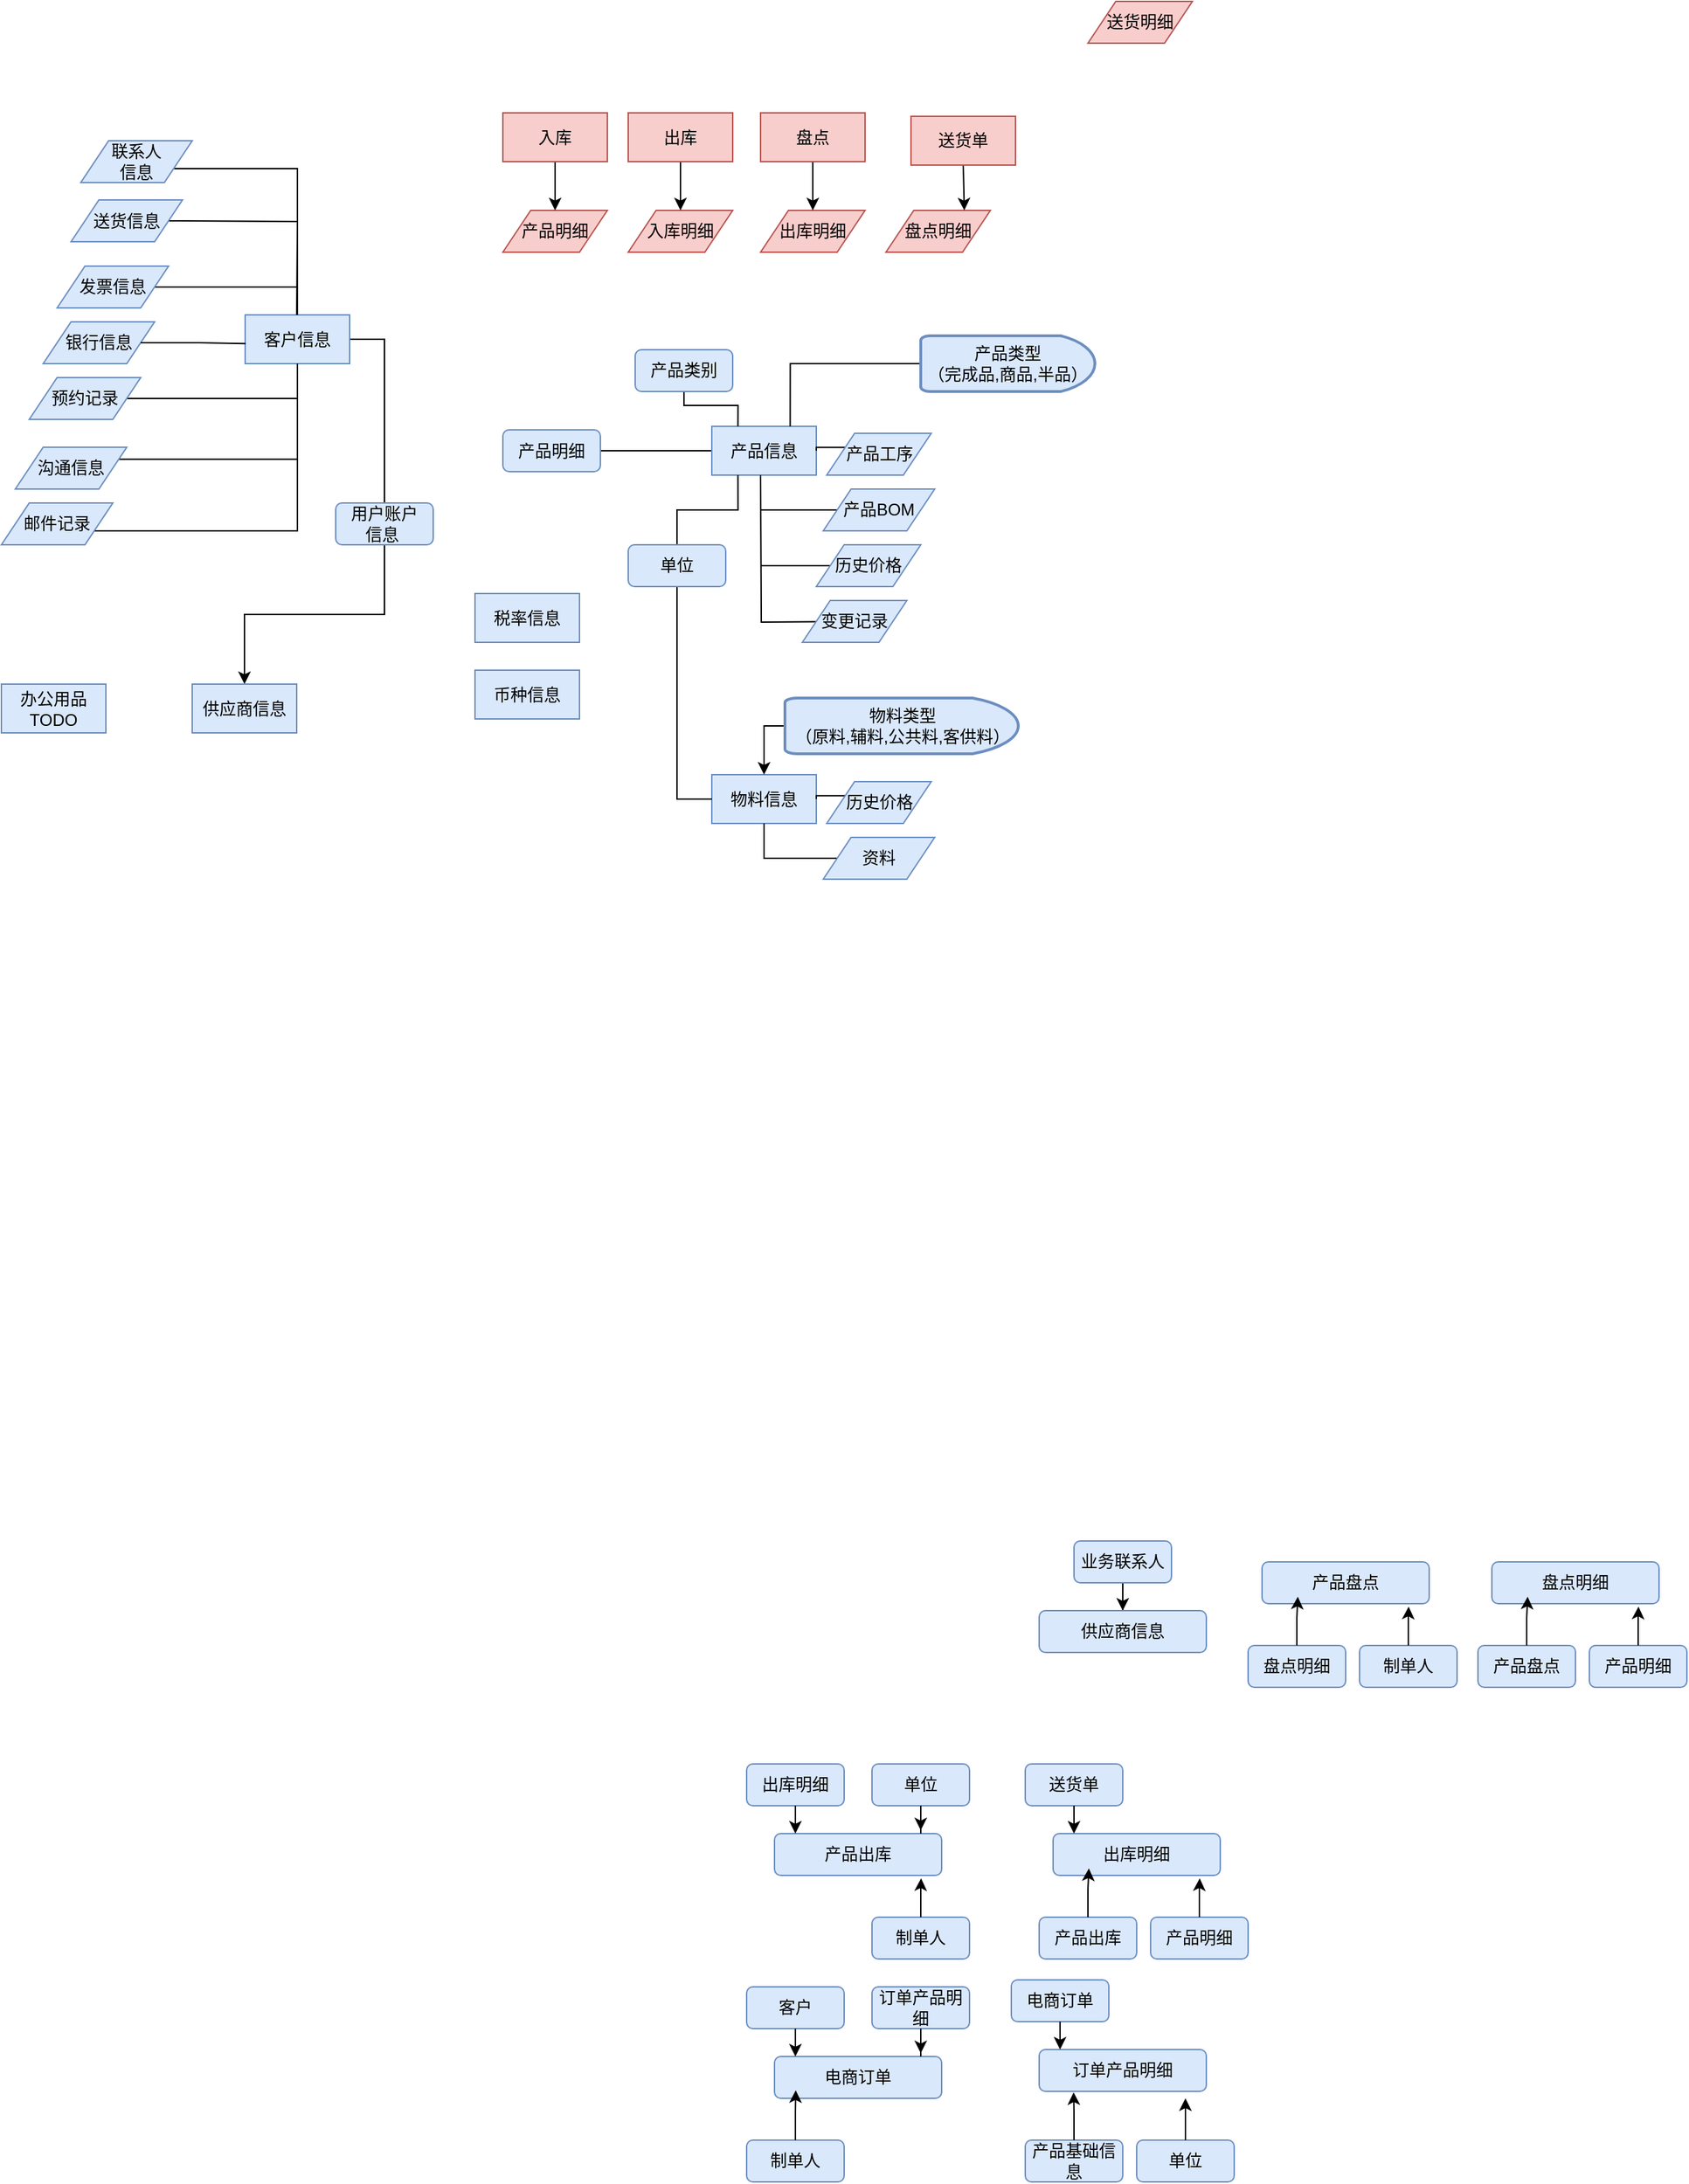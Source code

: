 <mxfile version="24.8.0">
  <diagram name="第 1 页" id="hJlpT_VPzm526xn45Prw">
    <mxGraphModel dx="2261" dy="1949" grid="1" gridSize="10" guides="1" tooltips="1" connect="1" arrows="1" fold="1" page="1" pageScale="1" pageWidth="827" pageHeight="1169" math="0" shadow="0">
      <root>
        <mxCell id="0" />
        <mxCell id="1" parent="0" />
        <mxCell id="0Gb3OSb-nTc6sZBoHr5_-15" style="edgeStyle=orthogonalEdgeStyle;rounded=0;orthogonalLoop=1;jettySize=auto;html=1;entryX=0.5;entryY=0;entryDx=0;entryDy=0;" parent="1" source="0Gb3OSb-nTc6sZBoHr5_-8" target="0Gb3OSb-nTc6sZBoHr5_-12" edge="1">
          <mxGeometry relative="1" as="geometry" />
        </mxCell>
        <mxCell id="0Gb3OSb-nTc6sZBoHr5_-8" value="业务联系人" style="rounded=1;whiteSpace=wrap;html=1;fillColor=#dae8fc;strokeColor=#6c8ebf;" parent="1" vertex="1">
          <mxGeometry x="230" y="805" width="70" height="30" as="geometry" />
        </mxCell>
        <mxCell id="0Gb3OSb-nTc6sZBoHr5_-12" value="供应商信息" style="rounded=1;whiteSpace=wrap;html=1;fillColor=#dae8fc;strokeColor=#6c8ebf;" parent="1" vertex="1">
          <mxGeometry x="205" y="855" width="120" height="30" as="geometry" />
        </mxCell>
        <mxCell id="0Gb3OSb-nTc6sZBoHr5_-52" value="出库明细" style="rounded=1;whiteSpace=wrap;html=1;fillColor=#dae8fc;strokeColor=#6c8ebf;" parent="1" vertex="1">
          <mxGeometry x="-5" y="965" width="70" height="30" as="geometry" />
        </mxCell>
        <mxCell id="0Gb3OSb-nTc6sZBoHr5_-53" value="单位" style="rounded=1;whiteSpace=wrap;html=1;fillColor=#dae8fc;strokeColor=#6c8ebf;" parent="1" vertex="1">
          <mxGeometry x="85" y="965" width="70" height="30" as="geometry" />
        </mxCell>
        <mxCell id="0Gb3OSb-nTc6sZBoHr5_-54" value="产品出库" style="rounded=1;whiteSpace=wrap;html=1;fillColor=#dae8fc;strokeColor=#6c8ebf;" parent="1" vertex="1">
          <mxGeometry x="15" y="1015" width="120" height="30" as="geometry" />
        </mxCell>
        <mxCell id="0Gb3OSb-nTc6sZBoHr5_-55" style="edgeStyle=orthogonalEdgeStyle;rounded=0;orthogonalLoop=1;jettySize=auto;html=1;entryX=0.13;entryY=-0.006;entryDx=0;entryDy=0;entryPerimeter=0;" parent="1" source="0Gb3OSb-nTc6sZBoHr5_-52" target="0Gb3OSb-nTc6sZBoHr5_-54" edge="1">
          <mxGeometry relative="1" as="geometry" />
        </mxCell>
        <mxCell id="0Gb3OSb-nTc6sZBoHr5_-56" style="edgeStyle=orthogonalEdgeStyle;rounded=0;orthogonalLoop=1;jettySize=auto;html=1;entryX=0.875;entryY=-0.079;entryDx=0;entryDy=0;entryPerimeter=0;" parent="1" source="0Gb3OSb-nTc6sZBoHr5_-53" target="0Gb3OSb-nTc6sZBoHr5_-54" edge="1">
          <mxGeometry relative="1" as="geometry" />
        </mxCell>
        <mxCell id="0Gb3OSb-nTc6sZBoHr5_-57" value="制单人" style="rounded=1;whiteSpace=wrap;html=1;fillColor=#dae8fc;strokeColor=#6c8ebf;" parent="1" vertex="1">
          <mxGeometry x="85" y="1075" width="70" height="30" as="geometry" />
        </mxCell>
        <mxCell id="0Gb3OSb-nTc6sZBoHr5_-58" style="edgeStyle=orthogonalEdgeStyle;rounded=0;orthogonalLoop=1;jettySize=auto;html=1;entryX=0.877;entryY=1.07;entryDx=0;entryDy=0;entryPerimeter=0;" parent="1" source="0Gb3OSb-nTc6sZBoHr5_-57" target="0Gb3OSb-nTc6sZBoHr5_-54" edge="1">
          <mxGeometry relative="1" as="geometry" />
        </mxCell>
        <mxCell id="0Gb3OSb-nTc6sZBoHr5_-59" value="送货单" style="rounded=1;whiteSpace=wrap;html=1;fillColor=#dae8fc;strokeColor=#6c8ebf;" parent="1" vertex="1">
          <mxGeometry x="195" y="965" width="70" height="30" as="geometry" />
        </mxCell>
        <mxCell id="0Gb3OSb-nTc6sZBoHr5_-61" value="出库明细" style="rounded=1;whiteSpace=wrap;html=1;fillColor=#dae8fc;strokeColor=#6c8ebf;" parent="1" vertex="1">
          <mxGeometry x="215" y="1015" width="120" height="30" as="geometry" />
        </mxCell>
        <mxCell id="0Gb3OSb-nTc6sZBoHr5_-62" style="edgeStyle=orthogonalEdgeStyle;rounded=0;orthogonalLoop=1;jettySize=auto;html=1;entryX=0.13;entryY=-0.006;entryDx=0;entryDy=0;entryPerimeter=0;" parent="1" source="0Gb3OSb-nTc6sZBoHr5_-59" target="0Gb3OSb-nTc6sZBoHr5_-61" edge="1">
          <mxGeometry relative="1" as="geometry" />
        </mxCell>
        <mxCell id="0Gb3OSb-nTc6sZBoHr5_-64" value="产品明细" style="rounded=1;whiteSpace=wrap;html=1;fillColor=#dae8fc;strokeColor=#6c8ebf;" parent="1" vertex="1">
          <mxGeometry x="285" y="1075" width="70" height="30" as="geometry" />
        </mxCell>
        <mxCell id="0Gb3OSb-nTc6sZBoHr5_-65" style="edgeStyle=orthogonalEdgeStyle;rounded=0;orthogonalLoop=1;jettySize=auto;html=1;entryX=0.877;entryY=1.07;entryDx=0;entryDy=0;entryPerimeter=0;" parent="1" source="0Gb3OSb-nTc6sZBoHr5_-64" target="0Gb3OSb-nTc6sZBoHr5_-61" edge="1">
          <mxGeometry relative="1" as="geometry" />
        </mxCell>
        <mxCell id="0Gb3OSb-nTc6sZBoHr5_-66" value="产品出库" style="rounded=1;whiteSpace=wrap;html=1;fillColor=#dae8fc;strokeColor=#6c8ebf;" parent="1" vertex="1">
          <mxGeometry x="205" y="1075" width="70" height="30" as="geometry" />
        </mxCell>
        <mxCell id="0Gb3OSb-nTc6sZBoHr5_-67" style="edgeStyle=orthogonalEdgeStyle;rounded=0;orthogonalLoop=1;jettySize=auto;html=1;entryX=0.214;entryY=0.833;entryDx=0;entryDy=0;entryPerimeter=0;" parent="1" source="0Gb3OSb-nTc6sZBoHr5_-66" target="0Gb3OSb-nTc6sZBoHr5_-61" edge="1">
          <mxGeometry relative="1" as="geometry" />
        </mxCell>
        <mxCell id="0Gb3OSb-nTc6sZBoHr5_-69" value="产品盘点" style="rounded=1;whiteSpace=wrap;html=1;fillColor=#dae8fc;strokeColor=#6c8ebf;" parent="1" vertex="1">
          <mxGeometry x="365" y="820" width="120" height="30" as="geometry" />
        </mxCell>
        <mxCell id="0Gb3OSb-nTc6sZBoHr5_-71" value="制单人" style="rounded=1;whiteSpace=wrap;html=1;fillColor=#dae8fc;strokeColor=#6c8ebf;" parent="1" vertex="1">
          <mxGeometry x="435" y="880" width="70" height="30" as="geometry" />
        </mxCell>
        <mxCell id="0Gb3OSb-nTc6sZBoHr5_-72" style="edgeStyle=orthogonalEdgeStyle;rounded=0;orthogonalLoop=1;jettySize=auto;html=1;entryX=0.877;entryY=1.07;entryDx=0;entryDy=0;entryPerimeter=0;" parent="1" source="0Gb3OSb-nTc6sZBoHr5_-71" target="0Gb3OSb-nTc6sZBoHr5_-69" edge="1">
          <mxGeometry relative="1" as="geometry" />
        </mxCell>
        <mxCell id="0Gb3OSb-nTc6sZBoHr5_-73" value="盘点明细" style="rounded=1;whiteSpace=wrap;html=1;fillColor=#dae8fc;strokeColor=#6c8ebf;" parent="1" vertex="1">
          <mxGeometry x="355" y="880" width="70" height="30" as="geometry" />
        </mxCell>
        <mxCell id="0Gb3OSb-nTc6sZBoHr5_-74" style="edgeStyle=orthogonalEdgeStyle;rounded=0;orthogonalLoop=1;jettySize=auto;html=1;entryX=0.214;entryY=0.833;entryDx=0;entryDy=0;entryPerimeter=0;" parent="1" source="0Gb3OSb-nTc6sZBoHr5_-73" target="0Gb3OSb-nTc6sZBoHr5_-69" edge="1">
          <mxGeometry relative="1" as="geometry" />
        </mxCell>
        <mxCell id="0Gb3OSb-nTc6sZBoHr5_-75" value="盘点明细" style="rounded=1;whiteSpace=wrap;html=1;fillColor=#dae8fc;strokeColor=#6c8ebf;" parent="1" vertex="1">
          <mxGeometry x="530" y="820" width="120" height="30" as="geometry" />
        </mxCell>
        <mxCell id="0Gb3OSb-nTc6sZBoHr5_-76" value="产品明细" style="rounded=1;whiteSpace=wrap;html=1;fillColor=#dae8fc;strokeColor=#6c8ebf;" parent="1" vertex="1">
          <mxGeometry x="600" y="880" width="70" height="30" as="geometry" />
        </mxCell>
        <mxCell id="0Gb3OSb-nTc6sZBoHr5_-77" style="edgeStyle=orthogonalEdgeStyle;rounded=0;orthogonalLoop=1;jettySize=auto;html=1;entryX=0.877;entryY=1.07;entryDx=0;entryDy=0;entryPerimeter=0;" parent="1" source="0Gb3OSb-nTc6sZBoHr5_-76" target="0Gb3OSb-nTc6sZBoHr5_-75" edge="1">
          <mxGeometry relative="1" as="geometry" />
        </mxCell>
        <mxCell id="0Gb3OSb-nTc6sZBoHr5_-78" value="产品盘点" style="rounded=1;whiteSpace=wrap;html=1;fillColor=#dae8fc;strokeColor=#6c8ebf;" parent="1" vertex="1">
          <mxGeometry x="520" y="880" width="70" height="30" as="geometry" />
        </mxCell>
        <mxCell id="0Gb3OSb-nTc6sZBoHr5_-79" style="edgeStyle=orthogonalEdgeStyle;rounded=0;orthogonalLoop=1;jettySize=auto;html=1;entryX=0.214;entryY=0.833;entryDx=0;entryDy=0;entryPerimeter=0;" parent="1" source="0Gb3OSb-nTc6sZBoHr5_-78" target="0Gb3OSb-nTc6sZBoHr5_-75" edge="1">
          <mxGeometry relative="1" as="geometry" />
        </mxCell>
        <mxCell id="1KnYNuUJu4vu3SIquDnn-1" value="客户" style="rounded=1;whiteSpace=wrap;html=1;fillColor=#dae8fc;strokeColor=#6c8ebf;" parent="1" vertex="1">
          <mxGeometry x="-5" y="1125" width="70" height="30" as="geometry" />
        </mxCell>
        <mxCell id="1KnYNuUJu4vu3SIquDnn-2" value="订单产品明细" style="rounded=1;whiteSpace=wrap;html=1;fillColor=#dae8fc;strokeColor=#6c8ebf;" parent="1" vertex="1">
          <mxGeometry x="85" y="1125" width="70" height="30" as="geometry" />
        </mxCell>
        <mxCell id="1KnYNuUJu4vu3SIquDnn-3" value="电商订单" style="rounded=1;whiteSpace=wrap;html=1;fillColor=#dae8fc;strokeColor=#6c8ebf;" parent="1" vertex="1">
          <mxGeometry x="15" y="1175" width="120" height="30" as="geometry" />
        </mxCell>
        <mxCell id="1KnYNuUJu4vu3SIquDnn-4" style="edgeStyle=orthogonalEdgeStyle;rounded=0;orthogonalLoop=1;jettySize=auto;html=1;entryX=0.13;entryY=-0.006;entryDx=0;entryDy=0;entryPerimeter=0;" parent="1" source="1KnYNuUJu4vu3SIquDnn-1" target="1KnYNuUJu4vu3SIquDnn-3" edge="1">
          <mxGeometry relative="1" as="geometry" />
        </mxCell>
        <mxCell id="1KnYNuUJu4vu3SIquDnn-5" style="edgeStyle=orthogonalEdgeStyle;rounded=0;orthogonalLoop=1;jettySize=auto;html=1;entryX=0.875;entryY=-0.079;entryDx=0;entryDy=0;entryPerimeter=0;" parent="1" source="1KnYNuUJu4vu3SIquDnn-2" target="1KnYNuUJu4vu3SIquDnn-3" edge="1">
          <mxGeometry relative="1" as="geometry" />
        </mxCell>
        <mxCell id="1KnYNuUJu4vu3SIquDnn-8" value="制单人" style="rounded=1;whiteSpace=wrap;html=1;fillColor=#dae8fc;strokeColor=#6c8ebf;" parent="1" vertex="1">
          <mxGeometry x="-5" y="1235" width="70" height="30" as="geometry" />
        </mxCell>
        <mxCell id="1KnYNuUJu4vu3SIquDnn-12" style="edgeStyle=orthogonalEdgeStyle;rounded=0;orthogonalLoop=1;jettySize=auto;html=1;entryX=0.127;entryY=0.807;entryDx=0;entryDy=0;entryPerimeter=0;" parent="1" source="1KnYNuUJu4vu3SIquDnn-8" target="1KnYNuUJu4vu3SIquDnn-3" edge="1">
          <mxGeometry relative="1" as="geometry" />
        </mxCell>
        <mxCell id="1KnYNuUJu4vu3SIquDnn-13" value="电商订单" style="rounded=1;whiteSpace=wrap;html=1;fillColor=#dae8fc;strokeColor=#6c8ebf;" parent="1" vertex="1">
          <mxGeometry x="185" y="1120" width="70" height="30" as="geometry" />
        </mxCell>
        <mxCell id="1KnYNuUJu4vu3SIquDnn-14" value="订单产品明细" style="rounded=1;whiteSpace=wrap;html=1;fillColor=#dae8fc;strokeColor=#6c8ebf;" parent="1" vertex="1">
          <mxGeometry x="205" y="1170" width="120" height="30" as="geometry" />
        </mxCell>
        <mxCell id="1KnYNuUJu4vu3SIquDnn-15" style="edgeStyle=orthogonalEdgeStyle;rounded=0;orthogonalLoop=1;jettySize=auto;html=1;entryX=0.13;entryY=-0.006;entryDx=0;entryDy=0;entryPerimeter=0;" parent="1" source="1KnYNuUJu4vu3SIquDnn-13" target="1KnYNuUJu4vu3SIquDnn-14" edge="1">
          <mxGeometry relative="1" as="geometry" />
        </mxCell>
        <mxCell id="1KnYNuUJu4vu3SIquDnn-17" value="产品基础信息" style="rounded=1;whiteSpace=wrap;html=1;fillColor=#dae8fc;strokeColor=#6c8ebf;" parent="1" vertex="1">
          <mxGeometry x="195" y="1235" width="70" height="30" as="geometry" />
        </mxCell>
        <mxCell id="1KnYNuUJu4vu3SIquDnn-19" value="单位" style="rounded=1;whiteSpace=wrap;html=1;fillColor=#dae8fc;strokeColor=#6c8ebf;" parent="1" vertex="1">
          <mxGeometry x="275" y="1235" width="70" height="30" as="geometry" />
        </mxCell>
        <mxCell id="1KnYNuUJu4vu3SIquDnn-22" style="edgeStyle=orthogonalEdgeStyle;rounded=0;orthogonalLoop=1;jettySize=auto;html=1;entryX=0.206;entryY=1.024;entryDx=0;entryDy=0;entryPerimeter=0;" parent="1" source="1KnYNuUJu4vu3SIquDnn-17" target="1KnYNuUJu4vu3SIquDnn-14" edge="1">
          <mxGeometry relative="1" as="geometry" />
        </mxCell>
        <mxCell id="1KnYNuUJu4vu3SIquDnn-23" style="edgeStyle=orthogonalEdgeStyle;rounded=0;orthogonalLoop=1;jettySize=auto;html=1;entryX=0.875;entryY=1.167;entryDx=0;entryDy=0;entryPerimeter=0;" parent="1" source="1KnYNuUJu4vu3SIquDnn-19" target="1KnYNuUJu4vu3SIquDnn-14" edge="1">
          <mxGeometry relative="1" as="geometry" />
        </mxCell>
        <mxCell id="ksWaZwplwS1Qn38nXCbJ-11" style="edgeStyle=orthogonalEdgeStyle;rounded=0;orthogonalLoop=1;jettySize=auto;html=1;exitX=0;exitY=0.5;exitDx=0;exitDy=0;entryX=1;entryY=0.5;entryDx=0;entryDy=0;endArrow=none;endFill=0;" parent="1" source="ZXzAyRTXK-XYp23coG95-2" target="ksWaZwplwS1Qn38nXCbJ-10" edge="1">
          <mxGeometry relative="1" as="geometry" />
        </mxCell>
        <mxCell id="ZXzAyRTXK-XYp23coG95-2" value="产品信息" style="rounded=0;whiteSpace=wrap;html=1;fillColor=#dae8fc;strokeColor=#6c8ebf;" parent="1" vertex="1">
          <mxGeometry x="-30" y="5" width="75" height="35" as="geometry" />
        </mxCell>
        <mxCell id="ZXzAyRTXK-XYp23coG95-93" style="edgeStyle=orthogonalEdgeStyle;rounded=0;orthogonalLoop=1;jettySize=auto;html=1;entryX=0.25;entryY=0;entryDx=0;entryDy=0;endArrow=none;endFill=0;" parent="1" source="ZXzAyRTXK-XYp23coG95-4" target="ZXzAyRTXK-XYp23coG95-2" edge="1">
          <mxGeometry relative="1" as="geometry">
            <Array as="points">
              <mxPoint x="-50" y="-10" />
              <mxPoint x="-11" y="-10" />
            </Array>
          </mxGeometry>
        </mxCell>
        <mxCell id="ZXzAyRTXK-XYp23coG95-4" value="产品类别" style="rounded=1;whiteSpace=wrap;html=1;fillColor=#dae8fc;strokeColor=#6c8ebf;" parent="1" vertex="1">
          <mxGeometry x="-85" y="-50" width="70" height="30" as="geometry" />
        </mxCell>
        <mxCell id="ZXzAyRTXK-XYp23coG95-57" style="edgeStyle=orthogonalEdgeStyle;rounded=0;orthogonalLoop=1;jettySize=auto;html=1;endArrow=none;endFill=0;" parent="1" source="ZXzAyRTXK-XYp23coG95-6" edge="1">
          <mxGeometry relative="1" as="geometry">
            <mxPoint x="5" y="65" as="targetPoint" />
          </mxGeometry>
        </mxCell>
        <mxCell id="ZXzAyRTXK-XYp23coG95-6" value="产品BOM" style="shape=parallelogram;perimeter=parallelogramPerimeter;whiteSpace=wrap;html=1;fixedSize=1;fillColor=#dae8fc;strokeColor=#6c8ebf;" parent="1" vertex="1">
          <mxGeometry x="50" y="50" width="80" height="30" as="geometry" />
        </mxCell>
        <mxCell id="ZXzAyRTXK-XYp23coG95-42" style="edgeStyle=orthogonalEdgeStyle;rounded=0;orthogonalLoop=1;jettySize=auto;html=1;exitX=0;exitY=0.25;exitDx=0;exitDy=0;entryX=1;entryY=0.5;entryDx=0;entryDy=0;endArrow=none;endFill=0;" parent="1" source="ZXzAyRTXK-XYp23coG95-7" target="ZXzAyRTXK-XYp23coG95-2" edge="1">
          <mxGeometry relative="1" as="geometry" />
        </mxCell>
        <mxCell id="ZXzAyRTXK-XYp23coG95-7" value="产品工序" style="shape=parallelogram;perimeter=parallelogramPerimeter;whiteSpace=wrap;html=1;fixedSize=1;fillColor=#dae8fc;strokeColor=#6c8ebf;" parent="1" vertex="1">
          <mxGeometry x="52.5" y="10" width="75" height="30" as="geometry" />
        </mxCell>
        <mxCell id="ZXzAyRTXK-XYp23coG95-55" style="edgeStyle=orthogonalEdgeStyle;rounded=0;orthogonalLoop=1;jettySize=auto;html=1;endArrow=none;endFill=0;" parent="1" edge="1">
          <mxGeometry relative="1" as="geometry">
            <mxPoint x="5" y="40.0" as="targetPoint" />
            <mxPoint x="74.981" y="145.029" as="sourcePoint" />
          </mxGeometry>
        </mxCell>
        <mxCell id="ZXzAyRTXK-XYp23coG95-47" value="变更记录" style="shape=parallelogram;perimeter=parallelogramPerimeter;whiteSpace=wrap;html=1;fixedSize=1;fillColor=#dae8fc;strokeColor=#6c8ebf;" parent="1" vertex="1">
          <mxGeometry x="35" y="130" width="75" height="30" as="geometry" />
        </mxCell>
        <mxCell id="ZXzAyRTXK-XYp23coG95-56" style="edgeStyle=orthogonalEdgeStyle;rounded=0;orthogonalLoop=1;jettySize=auto;html=1;endArrow=none;endFill=0;" parent="1" source="ZXzAyRTXK-XYp23coG95-48" edge="1">
          <mxGeometry relative="1" as="geometry">
            <mxPoint x="5" y="105" as="targetPoint" />
          </mxGeometry>
        </mxCell>
        <mxCell id="ZXzAyRTXK-XYp23coG95-48" value="历史价格" style="shape=parallelogram;perimeter=parallelogramPerimeter;whiteSpace=wrap;html=1;fixedSize=1;fillColor=#dae8fc;strokeColor=#6c8ebf;" parent="1" vertex="1">
          <mxGeometry x="45" y="90" width="75" height="30" as="geometry" />
        </mxCell>
        <mxCell id="ZXzAyRTXK-XYp23coG95-64" value="物料信息" style="rounded=0;whiteSpace=wrap;html=1;fillColor=#dae8fc;strokeColor=#6c8ebf;" parent="1" vertex="1">
          <mxGeometry x="-30" y="255" width="75" height="35" as="geometry" />
        </mxCell>
        <mxCell id="ZXzAyRTXK-XYp23coG95-89" style="edgeStyle=orthogonalEdgeStyle;rounded=0;orthogonalLoop=1;jettySize=auto;html=1;entryX=0.5;entryY=1;entryDx=0;entryDy=0;endArrow=none;endFill=0;" parent="1" source="ZXzAyRTXK-XYp23coG95-69" target="ZXzAyRTXK-XYp23coG95-64" edge="1">
          <mxGeometry relative="1" as="geometry" />
        </mxCell>
        <mxCell id="ZXzAyRTXK-XYp23coG95-69" value="资料" style="shape=parallelogram;perimeter=parallelogramPerimeter;whiteSpace=wrap;html=1;fixedSize=1;fillColor=#dae8fc;strokeColor=#6c8ebf;" parent="1" vertex="1">
          <mxGeometry x="50" y="300" width="80" height="30" as="geometry" />
        </mxCell>
        <mxCell id="ZXzAyRTXK-XYp23coG95-70" style="edgeStyle=orthogonalEdgeStyle;rounded=0;orthogonalLoop=1;jettySize=auto;html=1;exitX=0;exitY=0.25;exitDx=0;exitDy=0;entryX=1;entryY=0.5;entryDx=0;entryDy=0;endArrow=none;endFill=0;" parent="1" source="ZXzAyRTXK-XYp23coG95-71" target="ZXzAyRTXK-XYp23coG95-64" edge="1">
          <mxGeometry relative="1" as="geometry" />
        </mxCell>
        <mxCell id="ZXzAyRTXK-XYp23coG95-71" value="历史价格" style="shape=parallelogram;perimeter=parallelogramPerimeter;whiteSpace=wrap;html=1;fixedSize=1;fillColor=#dae8fc;strokeColor=#6c8ebf;" parent="1" vertex="1">
          <mxGeometry x="52.5" y="260" width="75" height="30" as="geometry" />
        </mxCell>
        <mxCell id="ZXzAyRTXK-XYp23coG95-80" style="edgeStyle=orthogonalEdgeStyle;rounded=0;orthogonalLoop=1;jettySize=auto;html=1;entryX=0;entryY=0.5;entryDx=0;entryDy=0;endArrow=none;endFill=0;" parent="1" source="ZXzAyRTXK-XYp23coG95-79" target="ZXzAyRTXK-XYp23coG95-64" edge="1">
          <mxGeometry relative="1" as="geometry" />
        </mxCell>
        <mxCell id="LOPXOmlwoqtBY_B9te6A-8" style="edgeStyle=orthogonalEdgeStyle;rounded=0;orthogonalLoop=1;jettySize=auto;html=1;exitX=0.5;exitY=0;exitDx=0;exitDy=0;entryX=0.25;entryY=1;entryDx=0;entryDy=0;endArrow=none;endFill=0;" parent="1" source="ZXzAyRTXK-XYp23coG95-79" target="ZXzAyRTXK-XYp23coG95-2" edge="1">
          <mxGeometry relative="1" as="geometry" />
        </mxCell>
        <mxCell id="ZXzAyRTXK-XYp23coG95-79" value="单位" style="rounded=1;whiteSpace=wrap;html=1;fillColor=#dae8fc;strokeColor=#6c8ebf;" parent="1" vertex="1">
          <mxGeometry x="-90" y="90" width="70" height="30" as="geometry" />
        </mxCell>
        <mxCell id="ZXzAyRTXK-XYp23coG95-159" style="edgeStyle=orthogonalEdgeStyle;rounded=0;orthogonalLoop=1;jettySize=auto;html=1;entryX=1;entryY=0.5;entryDx=0;entryDy=0;endArrow=none;endFill=0;" parent="1" source="ZXzAyRTXK-XYp23coG95-95" target="ZXzAyRTXK-XYp23coG95-99" edge="1">
          <mxGeometry relative="1" as="geometry" />
        </mxCell>
        <mxCell id="ksWaZwplwS1Qn38nXCbJ-1" style="edgeStyle=orthogonalEdgeStyle;rounded=0;orthogonalLoop=1;jettySize=auto;html=1;exitX=0.5;exitY=1;exitDx=0;exitDy=0;" parent="1" source="ZXzAyRTXK-XYp23coG95-95" target="ZXzAyRTXK-XYp23coG95-160" edge="1">
          <mxGeometry relative="1" as="geometry" />
        </mxCell>
        <mxCell id="ZXzAyRTXK-XYp23coG95-95" value="用户账户&lt;div&gt;信息&amp;nbsp;&lt;/div&gt;" style="rounded=1;whiteSpace=wrap;html=1;fillColor=#dae8fc;strokeColor=#6c8ebf;" parent="1" vertex="1">
          <mxGeometry x="-300" y="60" width="70" height="30" as="geometry" />
        </mxCell>
        <mxCell id="ZXzAyRTXK-XYp23coG95-96" style="edgeStyle=orthogonalEdgeStyle;rounded=0;orthogonalLoop=1;jettySize=auto;html=1;entryX=0.5;entryY=1;entryDx=0;entryDy=0;exitX=0.5;exitY=0;exitDx=0;exitDy=0;" parent="1" source="ZXzAyRTXK-XYp23coG95-99" edge="1">
          <mxGeometry relative="1" as="geometry">
            <mxPoint x="-323" y="-45" as="sourcePoint" />
            <mxPoint x="-323" y="-65" as="targetPoint" />
          </mxGeometry>
        </mxCell>
        <mxCell id="ZXzAyRTXK-XYp23coG95-141" style="edgeStyle=orthogonalEdgeStyle;rounded=0;orthogonalLoop=1;jettySize=auto;html=1;exitX=1;exitY=0.75;exitDx=0;exitDy=0;endArrow=none;endFill=0;" parent="1" source="ZXzAyRTXK-XYp23coG95-97" target="ZXzAyRTXK-XYp23coG95-99" edge="1">
          <mxGeometry relative="1" as="geometry" />
        </mxCell>
        <mxCell id="ZXzAyRTXK-XYp23coG95-97" value="联系人&lt;div&gt;信息&lt;/div&gt;" style="shape=parallelogram;perimeter=parallelogramPerimeter;whiteSpace=wrap;html=1;fixedSize=1;fillColor=#dae8fc;strokeColor=#6c8ebf;" parent="1" vertex="1">
          <mxGeometry x="-483" y="-200" width="80" height="30" as="geometry" />
        </mxCell>
        <mxCell id="ZXzAyRTXK-XYp23coG95-153" style="edgeStyle=orthogonalEdgeStyle;rounded=0;orthogonalLoop=1;jettySize=auto;html=1;exitX=1;exitY=0.75;exitDx=0;exitDy=0;entryX=0.5;entryY=1;entryDx=0;entryDy=0;endArrow=none;endFill=0;" parent="1" source="ZXzAyRTXK-XYp23coG95-100" target="ZXzAyRTXK-XYp23coG95-99" edge="1">
          <mxGeometry relative="1" as="geometry" />
        </mxCell>
        <mxCell id="ZXzAyRTXK-XYp23coG95-100" value="邮件记录" style="shape=parallelogram;perimeter=parallelogramPerimeter;whiteSpace=wrap;html=1;fixedSize=1;fillColor=#dae8fc;strokeColor=#6c8ebf;" parent="1" vertex="1">
          <mxGeometry x="-540" y="60" width="80" height="30" as="geometry" />
        </mxCell>
        <mxCell id="ZXzAyRTXK-XYp23coG95-99" value="客户信息" style="rounded=0;whiteSpace=wrap;html=1;fillColor=#dae8fc;strokeColor=#6c8ebf;" parent="1" vertex="1">
          <mxGeometry x="-365" y="-75" width="75" height="35" as="geometry" />
        </mxCell>
        <mxCell id="ZXzAyRTXK-XYp23coG95-145" style="edgeStyle=orthogonalEdgeStyle;rounded=0;orthogonalLoop=1;jettySize=auto;html=1;exitX=1;exitY=0.5;exitDx=0;exitDy=0;entryX=0.5;entryY=0;entryDx=0;entryDy=0;endArrow=none;endFill=0;" parent="1" source="ZXzAyRTXK-XYp23coG95-118" target="ZXzAyRTXK-XYp23coG95-99" edge="1">
          <mxGeometry relative="1" as="geometry" />
        </mxCell>
        <mxCell id="ZXzAyRTXK-XYp23coG95-118" value="发票信息" style="shape=parallelogram;perimeter=parallelogramPerimeter;whiteSpace=wrap;html=1;fixedSize=1;fillColor=#dae8fc;strokeColor=#6c8ebf;" parent="1" vertex="1">
          <mxGeometry x="-500" y="-110" width="80" height="30" as="geometry" />
        </mxCell>
        <mxCell id="ZXzAyRTXK-XYp23coG95-142" style="edgeStyle=orthogonalEdgeStyle;rounded=0;orthogonalLoop=1;jettySize=auto;html=1;exitX=1;exitY=0.5;exitDx=0;exitDy=0;endArrow=none;endFill=0;" parent="1" edge="1">
          <mxGeometry relative="1" as="geometry">
            <mxPoint x="-328" y="-75" as="targetPoint" />
            <mxPoint x="-421" y="-142.5" as="sourcePoint" />
          </mxGeometry>
        </mxCell>
        <mxCell id="ZXzAyRTXK-XYp23coG95-119" value="送货信息" style="shape=parallelogram;perimeter=parallelogramPerimeter;whiteSpace=wrap;html=1;fixedSize=1;fillColor=#dae8fc;strokeColor=#6c8ebf;" parent="1" vertex="1">
          <mxGeometry x="-490" y="-157.5" width="80" height="30" as="geometry" />
        </mxCell>
        <mxCell id="ZXzAyRTXK-XYp23coG95-120" value="银行信息" style="shape=parallelogram;perimeter=parallelogramPerimeter;whiteSpace=wrap;html=1;fixedSize=1;fillColor=#dae8fc;strokeColor=#6c8ebf;" parent="1" vertex="1">
          <mxGeometry x="-510" y="-70" width="80" height="30" as="geometry" />
        </mxCell>
        <mxCell id="ZXzAyRTXK-XYp23coG95-155" style="edgeStyle=orthogonalEdgeStyle;rounded=0;orthogonalLoop=1;jettySize=auto;html=1;exitX=1;exitY=0.25;exitDx=0;exitDy=0;entryX=0.5;entryY=1;entryDx=0;entryDy=0;endArrow=none;endFill=0;" parent="1" source="ZXzAyRTXK-XYp23coG95-121" target="ZXzAyRTXK-XYp23coG95-99" edge="1">
          <mxGeometry relative="1" as="geometry" />
        </mxCell>
        <mxCell id="ZXzAyRTXK-XYp23coG95-121" value="沟通信息" style="shape=parallelogram;perimeter=parallelogramPerimeter;whiteSpace=wrap;html=1;fixedSize=1;fillColor=#dae8fc;strokeColor=#6c8ebf;" parent="1" vertex="1">
          <mxGeometry x="-530" y="20" width="80" height="30" as="geometry" />
        </mxCell>
        <mxCell id="ZXzAyRTXK-XYp23coG95-158" style="edgeStyle=orthogonalEdgeStyle;rounded=0;orthogonalLoop=1;jettySize=auto;html=1;exitX=1;exitY=0.5;exitDx=0;exitDy=0;entryX=0.5;entryY=1;entryDx=0;entryDy=0;endArrow=none;endFill=0;" parent="1" source="ZXzAyRTXK-XYp23coG95-122" target="ZXzAyRTXK-XYp23coG95-99" edge="1">
          <mxGeometry relative="1" as="geometry" />
        </mxCell>
        <mxCell id="ZXzAyRTXK-XYp23coG95-122" value="预约记录" style="shape=parallelogram;perimeter=parallelogramPerimeter;whiteSpace=wrap;html=1;fixedSize=1;fillColor=#dae8fc;strokeColor=#6c8ebf;" parent="1" vertex="1">
          <mxGeometry x="-520" y="-30" width="80" height="30" as="geometry" />
        </mxCell>
        <mxCell id="ZXzAyRTXK-XYp23coG95-147" style="edgeStyle=orthogonalEdgeStyle;rounded=0;orthogonalLoop=1;jettySize=auto;html=1;exitX=1;exitY=0.5;exitDx=0;exitDy=0;entryX=0.004;entryY=0.591;entryDx=0;entryDy=0;entryPerimeter=0;endArrow=none;endFill=0;" parent="1" source="ZXzAyRTXK-XYp23coG95-120" target="ZXzAyRTXK-XYp23coG95-99" edge="1">
          <mxGeometry relative="1" as="geometry" />
        </mxCell>
        <mxCell id="ZXzAyRTXK-XYp23coG95-160" value="供应商信息" style="rounded=0;whiteSpace=wrap;html=1;fillColor=#dae8fc;strokeColor=#6c8ebf;" parent="1" vertex="1">
          <mxGeometry x="-403" y="190" width="75" height="35" as="geometry" />
        </mxCell>
        <mxCell id="ZXzAyRTXK-XYp23coG95-167" value="办公用品&lt;div&gt;TODO&lt;/div&gt;" style="rounded=0;whiteSpace=wrap;html=1;fillColor=#dae8fc;strokeColor=#6c8ebf;" parent="1" vertex="1">
          <mxGeometry x="-540" y="190" width="75" height="35" as="geometry" />
        </mxCell>
        <mxCell id="ZXzAyRTXK-XYp23coG95-169" value="税率信息" style="rounded=0;whiteSpace=wrap;html=1;fillColor=#dae8fc;strokeColor=#6c8ebf;" parent="1" vertex="1">
          <mxGeometry x="-200" y="125" width="75" height="35" as="geometry" />
        </mxCell>
        <mxCell id="ZXzAyRTXK-XYp23coG95-170" value="币种信息" style="rounded=0;whiteSpace=wrap;html=1;fillColor=#dae8fc;strokeColor=#6c8ebf;" parent="1" vertex="1">
          <mxGeometry x="-200" y="180" width="75" height="35" as="geometry" />
        </mxCell>
        <mxCell id="LOPXOmlwoqtBY_B9te6A-13" value="产品明细" style="shape=parallelogram;perimeter=parallelogramPerimeter;whiteSpace=wrap;html=1;fixedSize=1;fillColor=#f8cecc;strokeColor=#b85450;" parent="1" vertex="1">
          <mxGeometry x="-180" y="-150" width="75" height="30" as="geometry" />
        </mxCell>
        <mxCell id="gDqEY1DrGzASBAAAU0tb-1" style="edgeStyle=none;rounded=0;orthogonalLoop=1;jettySize=auto;html=1;exitX=0.5;exitY=1;exitDx=0;exitDy=0;" edge="1" parent="1" source="LOPXOmlwoqtBY_B9te6A-19" target="LOPXOmlwoqtBY_B9te6A-13">
          <mxGeometry relative="1" as="geometry" />
        </mxCell>
        <mxCell id="LOPXOmlwoqtBY_B9te6A-19" value="入库" style="rounded=0;whiteSpace=wrap;html=1;fillColor=#f8cecc;strokeColor=#b85450;" parent="1" vertex="1">
          <mxGeometry x="-180" y="-220" width="75" height="35" as="geometry" />
        </mxCell>
        <mxCell id="LOPXOmlwoqtBY_B9te6A-21" value="入库明细" style="shape=parallelogram;perimeter=parallelogramPerimeter;whiteSpace=wrap;html=1;fixedSize=1;fillColor=#f8cecc;strokeColor=#b85450;" parent="1" vertex="1">
          <mxGeometry x="-90" y="-150" width="75" height="30" as="geometry" />
        </mxCell>
        <mxCell id="gDqEY1DrGzASBAAAU0tb-2" style="edgeStyle=none;rounded=0;orthogonalLoop=1;jettySize=auto;html=1;exitX=0.5;exitY=1;exitDx=0;exitDy=0;" edge="1" parent="1" source="LOPXOmlwoqtBY_B9te6A-23" target="LOPXOmlwoqtBY_B9te6A-21">
          <mxGeometry relative="1" as="geometry" />
        </mxCell>
        <mxCell id="LOPXOmlwoqtBY_B9te6A-23" value="出库" style="rounded=0;whiteSpace=wrap;html=1;fillColor=#f8cecc;strokeColor=#b85450;" parent="1" vertex="1">
          <mxGeometry x="-90" y="-220" width="75" height="35" as="geometry" />
        </mxCell>
        <mxCell id="LOPXOmlwoqtBY_B9te6A-25" value="出库明细" style="shape=parallelogram;perimeter=parallelogramPerimeter;whiteSpace=wrap;html=1;fixedSize=1;fillColor=#f8cecc;strokeColor=#b85450;" parent="1" vertex="1">
          <mxGeometry x="5" y="-150" width="75" height="30" as="geometry" />
        </mxCell>
        <mxCell id="gDqEY1DrGzASBAAAU0tb-3" style="edgeStyle=none;rounded=0;orthogonalLoop=1;jettySize=auto;html=1;exitX=0.5;exitY=1;exitDx=0;exitDy=0;" edge="1" parent="1" source="LOPXOmlwoqtBY_B9te6A-32" target="LOPXOmlwoqtBY_B9te6A-25">
          <mxGeometry relative="1" as="geometry" />
        </mxCell>
        <mxCell id="LOPXOmlwoqtBY_B9te6A-32" value="盘点" style="rounded=0;whiteSpace=wrap;html=1;fillColor=#f8cecc;strokeColor=#b85450;" parent="1" vertex="1">
          <mxGeometry x="5" y="-220" width="75" height="35" as="geometry" />
        </mxCell>
        <mxCell id="LOPXOmlwoqtBY_B9te6A-34" value="盘点明细" style="shape=parallelogram;perimeter=parallelogramPerimeter;whiteSpace=wrap;html=1;fixedSize=1;fillColor=#f8cecc;strokeColor=#b85450;" parent="1" vertex="1">
          <mxGeometry x="95" y="-150" width="75" height="30" as="geometry" />
        </mxCell>
        <mxCell id="gDqEY1DrGzASBAAAU0tb-4" style="edgeStyle=none;rounded=0;orthogonalLoop=1;jettySize=auto;html=1;exitX=0.5;exitY=1;exitDx=0;exitDy=0;entryX=0.75;entryY=0;entryDx=0;entryDy=0;" edge="1" parent="1" source="LOPXOmlwoqtBY_B9te6A-42" target="LOPXOmlwoqtBY_B9te6A-34">
          <mxGeometry relative="1" as="geometry" />
        </mxCell>
        <mxCell id="LOPXOmlwoqtBY_B9te6A-42" value="送货单" style="rounded=0;whiteSpace=wrap;html=1;fillColor=#f8cecc;strokeColor=#b85450;" parent="1" vertex="1">
          <mxGeometry x="113" y="-217.5" width="75" height="35" as="geometry" />
        </mxCell>
        <mxCell id="LOPXOmlwoqtBY_B9te6A-44" value="送货明细" style="shape=parallelogram;perimeter=parallelogramPerimeter;whiteSpace=wrap;html=1;fixedSize=1;fillColor=#f8cecc;strokeColor=#b85450;" parent="1" vertex="1">
          <mxGeometry x="240" y="-300" width="75" height="30" as="geometry" />
        </mxCell>
        <mxCell id="ksWaZwplwS1Qn38nXCbJ-3" style="edgeStyle=orthogonalEdgeStyle;rounded=0;orthogonalLoop=1;jettySize=auto;html=1;exitX=0;exitY=0.5;exitDx=0;exitDy=0;exitPerimeter=0;entryX=0.5;entryY=0;entryDx=0;entryDy=0;" parent="1" source="ksWaZwplwS1Qn38nXCbJ-2" target="ZXzAyRTXK-XYp23coG95-64" edge="1">
          <mxGeometry relative="1" as="geometry" />
        </mxCell>
        <mxCell id="ksWaZwplwS1Qn38nXCbJ-2" value="物料类型&lt;div&gt;（原料,辅料,公共料,客供料）&lt;/div&gt;" style="strokeWidth=2;html=1;shape=mxgraph.flowchart.delay;whiteSpace=wrap;fillColor=#dae8fc;strokeColor=#6c8ebf;" parent="1" vertex="1">
          <mxGeometry x="22.5" y="200" width="167.5" height="40" as="geometry" />
        </mxCell>
        <mxCell id="ksWaZwplwS1Qn38nXCbJ-8" style="edgeStyle=orthogonalEdgeStyle;rounded=0;orthogonalLoop=1;jettySize=auto;html=1;exitX=0;exitY=0.5;exitDx=0;exitDy=0;exitPerimeter=0;entryX=0.75;entryY=0;entryDx=0;entryDy=0;endArrow=none;endFill=0;" parent="1" source="ksWaZwplwS1Qn38nXCbJ-4" target="ZXzAyRTXK-XYp23coG95-2" edge="1">
          <mxGeometry relative="1" as="geometry" />
        </mxCell>
        <mxCell id="ksWaZwplwS1Qn38nXCbJ-4" value="产品类型&lt;div&gt;（完成品,商品,半品）&lt;/div&gt;" style="strokeWidth=2;html=1;shape=mxgraph.flowchart.delay;whiteSpace=wrap;fillColor=#dae8fc;strokeColor=#6c8ebf;" parent="1" vertex="1">
          <mxGeometry x="120" y="-60" width="125" height="40" as="geometry" />
        </mxCell>
        <mxCell id="ksWaZwplwS1Qn38nXCbJ-10" value="产品明细" style="rounded=1;whiteSpace=wrap;html=1;fillColor=#dae8fc;strokeColor=#6c8ebf;" parent="1" vertex="1">
          <mxGeometry x="-180" y="7.5" width="70" height="30" as="geometry" />
        </mxCell>
      </root>
    </mxGraphModel>
  </diagram>
</mxfile>
